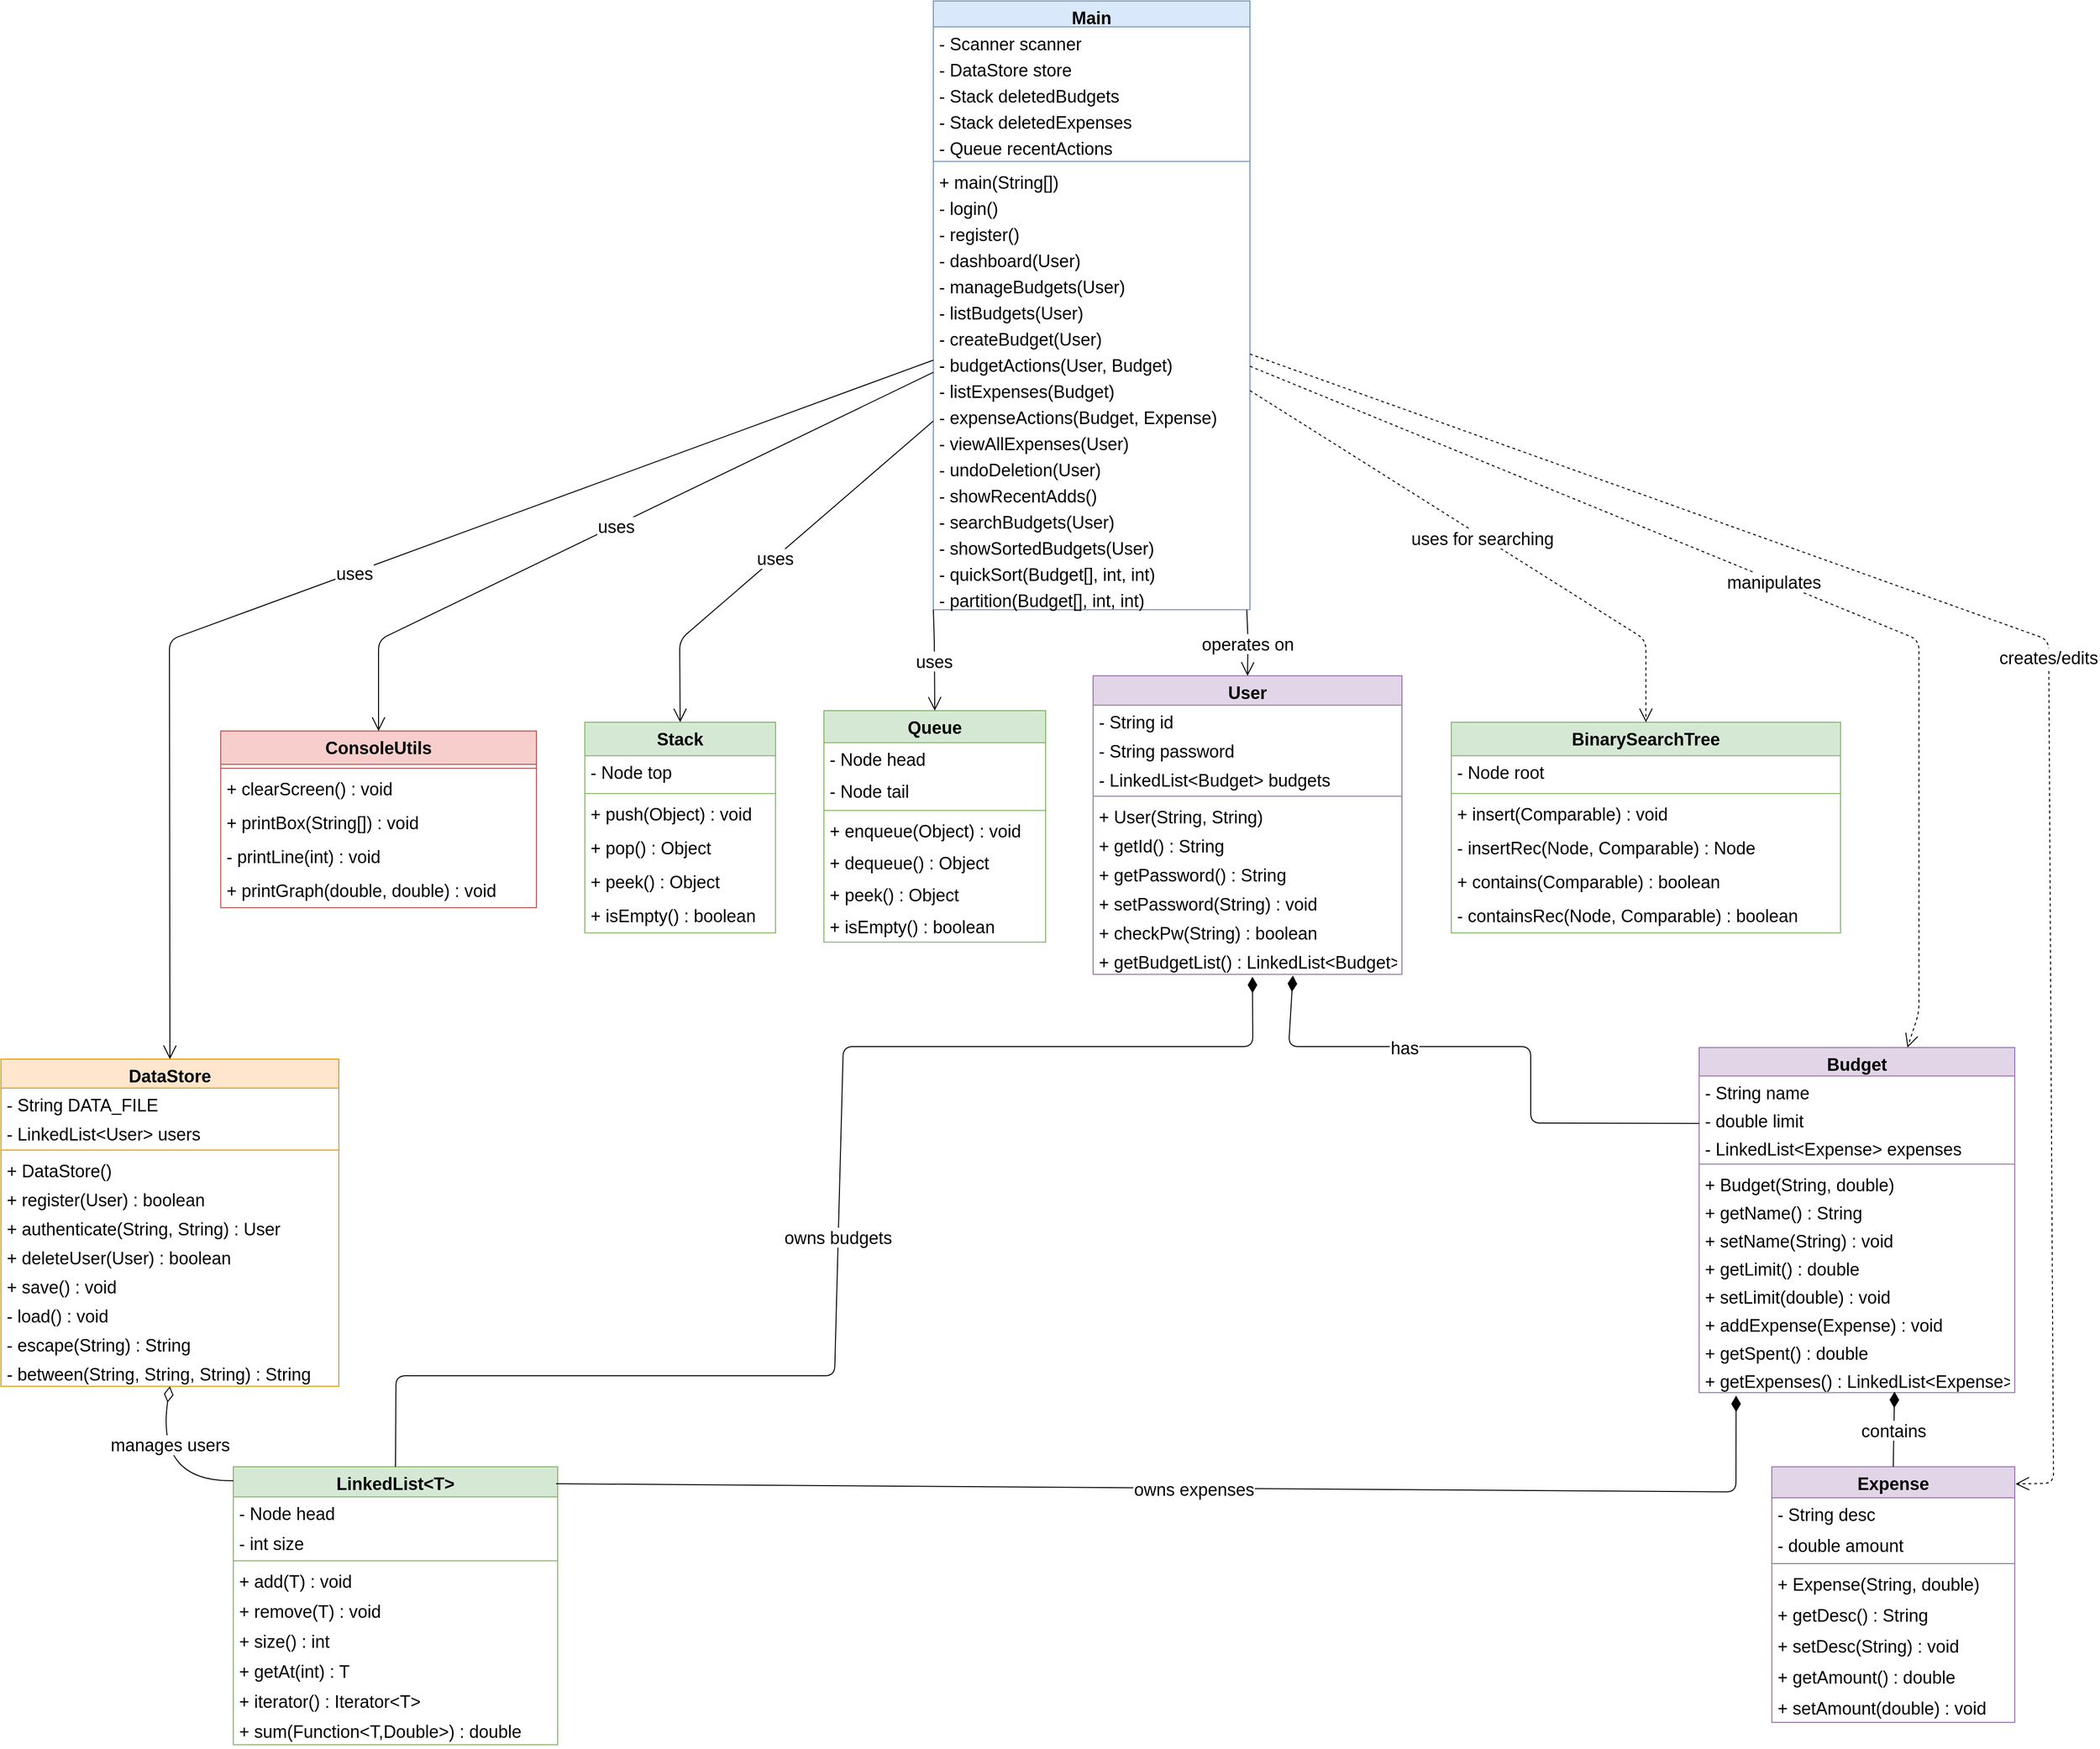 <mxfile>
    <diagram id="C5RBs43oDa-KdzZeNtuy" name="Page-1">
        <mxGraphModel dx="1081" dy="-1397" grid="1" gridSize="10" guides="1" tooltips="1" connect="1" arrows="1" fold="1" page="1" pageScale="1" pageWidth="827" pageHeight="1169" math="0" shadow="0">
            <root>
                <mxCell id="WIyWlLk6GJQsqaUBKTNV-0"/>
                <mxCell id="WIyWlLk6GJQsqaUBKTNV-1" parent="WIyWlLk6GJQsqaUBKTNV-0"/>
                <mxCell id="8h195-x0wi-ZMAP4BCXr-0" value="Main" style="swimlane;fontStyle=1;align=center;verticalAlign=top;childLayout=stackLayout;horizontal=1;startSize=26.783;horizontalStack=0;resizeParent=1;resizeParentMax=0;resizeLast=0;collapsible=0;marginBottom=0;fillColor=#dae8fc;strokeColor=#6c8ebf;fontSize=18;" parent="WIyWlLk6GJQsqaUBKTNV-1" vertex="1">
                    <mxGeometry x="1143" y="2580" width="327" height="628.783" as="geometry"/>
                </mxCell>
                <mxCell id="8h195-x0wi-ZMAP4BCXr-1" value="- Scanner scanner" style="text;strokeColor=none;fillColor=none;align=left;verticalAlign=top;spacingLeft=4;spacingRight=4;overflow=hidden;rotatable=0;points=[[0,0.5],[1,0.5]];portConstraint=eastwest;fontSize=18;" parent="8h195-x0wi-ZMAP4BCXr-0" vertex="1">
                    <mxGeometry y="26.783" width="327" height="27" as="geometry"/>
                </mxCell>
                <mxCell id="8h195-x0wi-ZMAP4BCXr-2" value="- DataStore store" style="text;strokeColor=none;fillColor=none;align=left;verticalAlign=top;spacingLeft=4;spacingRight=4;overflow=hidden;rotatable=0;points=[[0,0.5],[1,0.5]];portConstraint=eastwest;fontSize=18;" parent="8h195-x0wi-ZMAP4BCXr-0" vertex="1">
                    <mxGeometry y="53.783" width="327" height="27" as="geometry"/>
                </mxCell>
                <mxCell id="8h195-x0wi-ZMAP4BCXr-3" value="- Stack deletedBudgets" style="text;strokeColor=none;fillColor=none;align=left;verticalAlign=top;spacingLeft=4;spacingRight=4;overflow=hidden;rotatable=0;points=[[0,0.5],[1,0.5]];portConstraint=eastwest;fontSize=18;" parent="8h195-x0wi-ZMAP4BCXr-0" vertex="1">
                    <mxGeometry y="80.783" width="327" height="27" as="geometry"/>
                </mxCell>
                <mxCell id="8h195-x0wi-ZMAP4BCXr-4" value="- Stack deletedExpenses" style="text;strokeColor=none;fillColor=none;align=left;verticalAlign=top;spacingLeft=4;spacingRight=4;overflow=hidden;rotatable=0;points=[[0,0.5],[1,0.5]];portConstraint=eastwest;fontSize=18;" parent="8h195-x0wi-ZMAP4BCXr-0" vertex="1">
                    <mxGeometry y="107.783" width="327" height="27" as="geometry"/>
                </mxCell>
                <mxCell id="8h195-x0wi-ZMAP4BCXr-5" value="- Queue recentActions" style="text;strokeColor=none;fillColor=none;align=left;verticalAlign=top;spacingLeft=4;spacingRight=4;overflow=hidden;rotatable=0;points=[[0,0.5],[1,0.5]];portConstraint=eastwest;fontSize=18;" parent="8h195-x0wi-ZMAP4BCXr-0" vertex="1">
                    <mxGeometry y="134.783" width="327" height="27" as="geometry"/>
                </mxCell>
                <mxCell id="8h195-x0wi-ZMAP4BCXr-6" style="line;strokeWidth=1;fillColor=none;align=left;verticalAlign=middle;spacingTop=-1;spacingLeft=3;spacingRight=3;rotatable=0;labelPosition=right;points=[];portConstraint=eastwest;strokeColor=inherit;fontSize=18;" parent="8h195-x0wi-ZMAP4BCXr-0" vertex="1">
                    <mxGeometry y="161.783" width="327" height="8" as="geometry"/>
                </mxCell>
                <mxCell id="8h195-x0wi-ZMAP4BCXr-7" value="+ main(String[])" style="text;strokeColor=none;fillColor=none;align=left;verticalAlign=top;spacingLeft=4;spacingRight=4;overflow=hidden;rotatable=0;points=[[0,0.5],[1,0.5]];portConstraint=eastwest;fontSize=18;" parent="8h195-x0wi-ZMAP4BCXr-0" vertex="1">
                    <mxGeometry y="169.783" width="327" height="27" as="geometry"/>
                </mxCell>
                <mxCell id="8h195-x0wi-ZMAP4BCXr-8" value="- login()" style="text;strokeColor=none;fillColor=none;align=left;verticalAlign=top;spacingLeft=4;spacingRight=4;overflow=hidden;rotatable=0;points=[[0,0.5],[1,0.5]];portConstraint=eastwest;fontSize=18;" parent="8h195-x0wi-ZMAP4BCXr-0" vertex="1">
                    <mxGeometry y="196.783" width="327" height="27" as="geometry"/>
                </mxCell>
                <mxCell id="8h195-x0wi-ZMAP4BCXr-9" value="- register()" style="text;strokeColor=none;fillColor=none;align=left;verticalAlign=top;spacingLeft=4;spacingRight=4;overflow=hidden;rotatable=0;points=[[0,0.5],[1,0.5]];portConstraint=eastwest;fontSize=18;" parent="8h195-x0wi-ZMAP4BCXr-0" vertex="1">
                    <mxGeometry y="223.783" width="327" height="27" as="geometry"/>
                </mxCell>
                <mxCell id="8h195-x0wi-ZMAP4BCXr-10" value="- dashboard(User)" style="text;strokeColor=none;fillColor=none;align=left;verticalAlign=top;spacingLeft=4;spacingRight=4;overflow=hidden;rotatable=0;points=[[0,0.5],[1,0.5]];portConstraint=eastwest;fontSize=18;" parent="8h195-x0wi-ZMAP4BCXr-0" vertex="1">
                    <mxGeometry y="250.783" width="327" height="27" as="geometry"/>
                </mxCell>
                <mxCell id="8h195-x0wi-ZMAP4BCXr-11" value="- manageBudgets(User)" style="text;strokeColor=none;fillColor=none;align=left;verticalAlign=top;spacingLeft=4;spacingRight=4;overflow=hidden;rotatable=0;points=[[0,0.5],[1,0.5]];portConstraint=eastwest;fontSize=18;" parent="8h195-x0wi-ZMAP4BCXr-0" vertex="1">
                    <mxGeometry y="277.783" width="327" height="27" as="geometry"/>
                </mxCell>
                <mxCell id="8h195-x0wi-ZMAP4BCXr-12" value="- listBudgets(User)" style="text;strokeColor=none;fillColor=none;align=left;verticalAlign=top;spacingLeft=4;spacingRight=4;overflow=hidden;rotatable=0;points=[[0,0.5],[1,0.5]];portConstraint=eastwest;fontSize=18;" parent="8h195-x0wi-ZMAP4BCXr-0" vertex="1">
                    <mxGeometry y="304.783" width="327" height="27" as="geometry"/>
                </mxCell>
                <mxCell id="8h195-x0wi-ZMAP4BCXr-13" value="- createBudget(User)" style="text;strokeColor=none;fillColor=none;align=left;verticalAlign=top;spacingLeft=4;spacingRight=4;overflow=hidden;rotatable=0;points=[[0,0.5],[1,0.5]];portConstraint=eastwest;fontSize=18;" parent="8h195-x0wi-ZMAP4BCXr-0" vertex="1">
                    <mxGeometry y="331.783" width="327" height="27" as="geometry"/>
                </mxCell>
                <mxCell id="8h195-x0wi-ZMAP4BCXr-14" value="- budgetActions(User, Budget)" style="text;strokeColor=none;fillColor=none;align=left;verticalAlign=top;spacingLeft=4;spacingRight=4;overflow=hidden;rotatable=0;points=[[0,0.5],[1,0.5]];portConstraint=eastwest;fontSize=18;" parent="8h195-x0wi-ZMAP4BCXr-0" vertex="1">
                    <mxGeometry y="358.783" width="327" height="27" as="geometry"/>
                </mxCell>
                <mxCell id="8h195-x0wi-ZMAP4BCXr-15" value="- listExpenses(Budget)" style="text;strokeColor=none;fillColor=none;align=left;verticalAlign=top;spacingLeft=4;spacingRight=4;overflow=hidden;rotatable=0;points=[[0,0.5],[1,0.5]];portConstraint=eastwest;fontSize=18;" parent="8h195-x0wi-ZMAP4BCXr-0" vertex="1">
                    <mxGeometry y="385.783" width="327" height="27" as="geometry"/>
                </mxCell>
                <mxCell id="8h195-x0wi-ZMAP4BCXr-16" value="- expenseActions(Budget, Expense)" style="text;strokeColor=none;fillColor=none;align=left;verticalAlign=top;spacingLeft=4;spacingRight=4;overflow=hidden;rotatable=0;points=[[0,0.5],[1,0.5]];portConstraint=eastwest;fontSize=18;" parent="8h195-x0wi-ZMAP4BCXr-0" vertex="1">
                    <mxGeometry y="412.783" width="327" height="27" as="geometry"/>
                </mxCell>
                <mxCell id="8h195-x0wi-ZMAP4BCXr-17" value="- viewAllExpenses(User)" style="text;strokeColor=none;fillColor=none;align=left;verticalAlign=top;spacingLeft=4;spacingRight=4;overflow=hidden;rotatable=0;points=[[0,0.5],[1,0.5]];portConstraint=eastwest;fontSize=18;" parent="8h195-x0wi-ZMAP4BCXr-0" vertex="1">
                    <mxGeometry y="439.783" width="327" height="27" as="geometry"/>
                </mxCell>
                <mxCell id="8h195-x0wi-ZMAP4BCXr-18" value="- undoDeletion(User)" style="text;strokeColor=none;fillColor=none;align=left;verticalAlign=top;spacingLeft=4;spacingRight=4;overflow=hidden;rotatable=0;points=[[0,0.5],[1,0.5]];portConstraint=eastwest;fontSize=18;" parent="8h195-x0wi-ZMAP4BCXr-0" vertex="1">
                    <mxGeometry y="466.783" width="327" height="27" as="geometry"/>
                </mxCell>
                <mxCell id="8h195-x0wi-ZMAP4BCXr-19" value="- showRecentAdds()" style="text;strokeColor=none;fillColor=none;align=left;verticalAlign=top;spacingLeft=4;spacingRight=4;overflow=hidden;rotatable=0;points=[[0,0.5],[1,0.5]];portConstraint=eastwest;fontSize=18;" parent="8h195-x0wi-ZMAP4BCXr-0" vertex="1">
                    <mxGeometry y="493.783" width="327" height="27" as="geometry"/>
                </mxCell>
                <mxCell id="8h195-x0wi-ZMAP4BCXr-20" value="- searchBudgets(User)" style="text;strokeColor=none;fillColor=none;align=left;verticalAlign=top;spacingLeft=4;spacingRight=4;overflow=hidden;rotatable=0;points=[[0,0.5],[1,0.5]];portConstraint=eastwest;fontSize=18;" parent="8h195-x0wi-ZMAP4BCXr-0" vertex="1">
                    <mxGeometry y="520.783" width="327" height="27" as="geometry"/>
                </mxCell>
                <mxCell id="8h195-x0wi-ZMAP4BCXr-21" value="- showSortedBudgets(User)" style="text;strokeColor=none;fillColor=none;align=left;verticalAlign=top;spacingLeft=4;spacingRight=4;overflow=hidden;rotatable=0;points=[[0,0.5],[1,0.5]];portConstraint=eastwest;fontSize=18;" parent="8h195-x0wi-ZMAP4BCXr-0" vertex="1">
                    <mxGeometry y="547.783" width="327" height="27" as="geometry"/>
                </mxCell>
                <mxCell id="8h195-x0wi-ZMAP4BCXr-22" value="- quickSort(Budget[], int, int)" style="text;strokeColor=none;fillColor=none;align=left;verticalAlign=top;spacingLeft=4;spacingRight=4;overflow=hidden;rotatable=0;points=[[0,0.5],[1,0.5]];portConstraint=eastwest;fontSize=18;" parent="8h195-x0wi-ZMAP4BCXr-0" vertex="1">
                    <mxGeometry y="574.783" width="327" height="27" as="geometry"/>
                </mxCell>
                <mxCell id="8h195-x0wi-ZMAP4BCXr-23" value="- partition(Budget[], int, int)" style="text;strokeColor=none;fillColor=none;align=left;verticalAlign=top;spacingLeft=4;spacingRight=4;overflow=hidden;rotatable=0;points=[[0,0.5],[1,0.5]];portConstraint=eastwest;fontSize=18;" parent="8h195-x0wi-ZMAP4BCXr-0" vertex="1">
                    <mxGeometry y="601.783" width="327" height="27" as="geometry"/>
                </mxCell>
                <mxCell id="8h195-x0wi-ZMAP4BCXr-24" value="User" style="swimlane;fontStyle=1;align=center;verticalAlign=top;childLayout=stackLayout;horizontal=1;startSize=30.4;horizontalStack=0;resizeParent=1;resizeParentMax=0;resizeLast=0;collapsible=0;marginBottom=0;fillColor=#e1d5e7;strokeColor=#9673a6;fontSize=18;" parent="WIyWlLk6GJQsqaUBKTNV-1" vertex="1">
                    <mxGeometry x="1308" y="3277" width="319" height="308.4" as="geometry"/>
                </mxCell>
                <mxCell id="8h195-x0wi-ZMAP4BCXr-25" value="- String id" style="text;strokeColor=none;fillColor=none;align=left;verticalAlign=top;spacingLeft=4;spacingRight=4;overflow=hidden;rotatable=0;points=[[0,0.5],[1,0.5]];portConstraint=eastwest;fontSize=18;" parent="8h195-x0wi-ZMAP4BCXr-24" vertex="1">
                    <mxGeometry y="30.4" width="319" height="30" as="geometry"/>
                </mxCell>
                <mxCell id="8h195-x0wi-ZMAP4BCXr-26" value="- String password" style="text;strokeColor=none;fillColor=none;align=left;verticalAlign=top;spacingLeft=4;spacingRight=4;overflow=hidden;rotatable=0;points=[[0,0.5],[1,0.5]];portConstraint=eastwest;fontSize=18;" parent="8h195-x0wi-ZMAP4BCXr-24" vertex="1">
                    <mxGeometry y="60.4" width="319" height="30" as="geometry"/>
                </mxCell>
                <mxCell id="8h195-x0wi-ZMAP4BCXr-27" value="- LinkedList&lt;Budget&gt; budgets" style="text;strokeColor=none;fillColor=none;align=left;verticalAlign=top;spacingLeft=4;spacingRight=4;overflow=hidden;rotatable=0;points=[[0,0.5],[1,0.5]];portConstraint=eastwest;fontSize=18;" parent="8h195-x0wi-ZMAP4BCXr-24" vertex="1">
                    <mxGeometry y="90.4" width="319" height="30" as="geometry"/>
                </mxCell>
                <mxCell id="8h195-x0wi-ZMAP4BCXr-28" style="line;strokeWidth=1;fillColor=none;align=left;verticalAlign=middle;spacingTop=-1;spacingLeft=3;spacingRight=3;rotatable=0;labelPosition=right;points=[];portConstraint=eastwest;strokeColor=inherit;fontSize=18;" parent="8h195-x0wi-ZMAP4BCXr-24" vertex="1">
                    <mxGeometry y="120.4" width="319" height="8" as="geometry"/>
                </mxCell>
                <mxCell id="8h195-x0wi-ZMAP4BCXr-29" value="+ User(String, String)" style="text;strokeColor=none;fillColor=none;align=left;verticalAlign=top;spacingLeft=4;spacingRight=4;overflow=hidden;rotatable=0;points=[[0,0.5],[1,0.5]];portConstraint=eastwest;fontSize=18;" parent="8h195-x0wi-ZMAP4BCXr-24" vertex="1">
                    <mxGeometry y="128.4" width="319" height="30" as="geometry"/>
                </mxCell>
                <mxCell id="8h195-x0wi-ZMAP4BCXr-30" value="+ getId() : String" style="text;strokeColor=none;fillColor=none;align=left;verticalAlign=top;spacingLeft=4;spacingRight=4;overflow=hidden;rotatable=0;points=[[0,0.5],[1,0.5]];portConstraint=eastwest;fontSize=18;" parent="8h195-x0wi-ZMAP4BCXr-24" vertex="1">
                    <mxGeometry y="158.4" width="319" height="30" as="geometry"/>
                </mxCell>
                <mxCell id="8h195-x0wi-ZMAP4BCXr-31" value="+ getPassword() : String" style="text;strokeColor=none;fillColor=none;align=left;verticalAlign=top;spacingLeft=4;spacingRight=4;overflow=hidden;rotatable=0;points=[[0,0.5],[1,0.5]];portConstraint=eastwest;fontSize=18;" parent="8h195-x0wi-ZMAP4BCXr-24" vertex="1">
                    <mxGeometry y="188.4" width="319" height="30" as="geometry"/>
                </mxCell>
                <mxCell id="8h195-x0wi-ZMAP4BCXr-32" value="+ setPassword(String) : void" style="text;strokeColor=none;fillColor=none;align=left;verticalAlign=top;spacingLeft=4;spacingRight=4;overflow=hidden;rotatable=0;points=[[0,0.5],[1,0.5]];portConstraint=eastwest;fontSize=18;" parent="8h195-x0wi-ZMAP4BCXr-24" vertex="1">
                    <mxGeometry y="218.4" width="319" height="30" as="geometry"/>
                </mxCell>
                <mxCell id="8h195-x0wi-ZMAP4BCXr-33" value="+ checkPw(String) : boolean" style="text;strokeColor=none;fillColor=none;align=left;verticalAlign=top;spacingLeft=4;spacingRight=4;overflow=hidden;rotatable=0;points=[[0,0.5],[1,0.5]];portConstraint=eastwest;fontSize=18;" parent="8h195-x0wi-ZMAP4BCXr-24" vertex="1">
                    <mxGeometry y="248.4" width="319" height="30" as="geometry"/>
                </mxCell>
                <mxCell id="8h195-x0wi-ZMAP4BCXr-34" value="+ getBudgetList() : LinkedList&lt;Budget&gt;" style="text;strokeColor=none;fillColor=none;align=left;verticalAlign=top;spacingLeft=4;spacingRight=4;overflow=hidden;rotatable=0;points=[[0,0.5],[1,0.5]];portConstraint=eastwest;fontSize=18;" parent="8h195-x0wi-ZMAP4BCXr-24" vertex="1">
                    <mxGeometry y="278.4" width="319" height="30" as="geometry"/>
                </mxCell>
                <mxCell id="8h195-x0wi-ZMAP4BCXr-35" value="Budget" style="swimlane;fontStyle=1;align=center;verticalAlign=top;childLayout=stackLayout;horizontal=1;startSize=29.333;horizontalStack=0;resizeParent=1;resizeParentMax=0;resizeLast=0;collapsible=0;marginBottom=0;fillColor=#e1d5e7;strokeColor=#9673a6;fontSize=18;" parent="WIyWlLk6GJQsqaUBKTNV-1" vertex="1">
                    <mxGeometry x="1934" y="3661" width="326" height="356.333" as="geometry"/>
                </mxCell>
                <mxCell id="8h195-x0wi-ZMAP4BCXr-36" value="- String name" style="text;strokeColor=none;fillColor=none;align=left;verticalAlign=top;spacingLeft=4;spacingRight=4;overflow=hidden;rotatable=0;points=[[0,0.5],[1,0.5]];portConstraint=eastwest;fontSize=18;" parent="8h195-x0wi-ZMAP4BCXr-35" vertex="1">
                    <mxGeometry y="29.333" width="326" height="29" as="geometry"/>
                </mxCell>
                <mxCell id="8h195-x0wi-ZMAP4BCXr-37" value="- double limit" style="text;strokeColor=none;fillColor=none;align=left;verticalAlign=top;spacingLeft=4;spacingRight=4;overflow=hidden;rotatable=0;points=[[0,0.5],[1,0.5]];portConstraint=eastwest;fontSize=18;" parent="8h195-x0wi-ZMAP4BCXr-35" vertex="1">
                    <mxGeometry y="58.333" width="326" height="29" as="geometry"/>
                </mxCell>
                <mxCell id="8h195-x0wi-ZMAP4BCXr-38" value="- LinkedList&lt;Expense&gt; expenses" style="text;strokeColor=none;fillColor=none;align=left;verticalAlign=top;spacingLeft=4;spacingRight=4;overflow=hidden;rotatable=0;points=[[0,0.5],[1,0.5]];portConstraint=eastwest;fontSize=18;" parent="8h195-x0wi-ZMAP4BCXr-35" vertex="1">
                    <mxGeometry y="87.333" width="326" height="29" as="geometry"/>
                </mxCell>
                <mxCell id="8h195-x0wi-ZMAP4BCXr-39" style="line;strokeWidth=1;fillColor=none;align=left;verticalAlign=middle;spacingTop=-1;spacingLeft=3;spacingRight=3;rotatable=0;labelPosition=right;points=[];portConstraint=eastwest;strokeColor=inherit;fontSize=18;" parent="8h195-x0wi-ZMAP4BCXr-35" vertex="1">
                    <mxGeometry y="116.333" width="326" height="8" as="geometry"/>
                </mxCell>
                <mxCell id="8h195-x0wi-ZMAP4BCXr-40" value="+ Budget(String, double)" style="text;strokeColor=none;fillColor=none;align=left;verticalAlign=top;spacingLeft=4;spacingRight=4;overflow=hidden;rotatable=0;points=[[0,0.5],[1,0.5]];portConstraint=eastwest;fontSize=18;" parent="8h195-x0wi-ZMAP4BCXr-35" vertex="1">
                    <mxGeometry y="124.333" width="326" height="29" as="geometry"/>
                </mxCell>
                <mxCell id="8h195-x0wi-ZMAP4BCXr-41" value="+ getName() : String" style="text;strokeColor=none;fillColor=none;align=left;verticalAlign=top;spacingLeft=4;spacingRight=4;overflow=hidden;rotatable=0;points=[[0,0.5],[1,0.5]];portConstraint=eastwest;fontSize=18;" parent="8h195-x0wi-ZMAP4BCXr-35" vertex="1">
                    <mxGeometry y="153.333" width="326" height="29" as="geometry"/>
                </mxCell>
                <mxCell id="8h195-x0wi-ZMAP4BCXr-42" value="+ setName(String) : void" style="text;strokeColor=none;fillColor=none;align=left;verticalAlign=top;spacingLeft=4;spacingRight=4;overflow=hidden;rotatable=0;points=[[0,0.5],[1,0.5]];portConstraint=eastwest;fontSize=18;" parent="8h195-x0wi-ZMAP4BCXr-35" vertex="1">
                    <mxGeometry y="182.333" width="326" height="29" as="geometry"/>
                </mxCell>
                <mxCell id="8h195-x0wi-ZMAP4BCXr-43" value="+ getLimit() : double" style="text;strokeColor=none;fillColor=none;align=left;verticalAlign=top;spacingLeft=4;spacingRight=4;overflow=hidden;rotatable=0;points=[[0,0.5],[1,0.5]];portConstraint=eastwest;fontSize=18;" parent="8h195-x0wi-ZMAP4BCXr-35" vertex="1">
                    <mxGeometry y="211.333" width="326" height="29" as="geometry"/>
                </mxCell>
                <mxCell id="8h195-x0wi-ZMAP4BCXr-44" value="+ setLimit(double) : void" style="text;strokeColor=none;fillColor=none;align=left;verticalAlign=top;spacingLeft=4;spacingRight=4;overflow=hidden;rotatable=0;points=[[0,0.5],[1,0.5]];portConstraint=eastwest;fontSize=18;" parent="8h195-x0wi-ZMAP4BCXr-35" vertex="1">
                    <mxGeometry y="240.333" width="326" height="29" as="geometry"/>
                </mxCell>
                <mxCell id="8h195-x0wi-ZMAP4BCXr-45" value="+ addExpense(Expense) : void" style="text;strokeColor=none;fillColor=none;align=left;verticalAlign=top;spacingLeft=4;spacingRight=4;overflow=hidden;rotatable=0;points=[[0,0.5],[1,0.5]];portConstraint=eastwest;fontSize=18;" parent="8h195-x0wi-ZMAP4BCXr-35" vertex="1">
                    <mxGeometry y="269.333" width="326" height="29" as="geometry"/>
                </mxCell>
                <mxCell id="8h195-x0wi-ZMAP4BCXr-46" value="+ getSpent() : double" style="text;strokeColor=none;fillColor=none;align=left;verticalAlign=top;spacingLeft=4;spacingRight=4;overflow=hidden;rotatable=0;points=[[0,0.5],[1,0.5]];portConstraint=eastwest;fontSize=18;" parent="8h195-x0wi-ZMAP4BCXr-35" vertex="1">
                    <mxGeometry y="298.333" width="326" height="29" as="geometry"/>
                </mxCell>
                <mxCell id="8h195-x0wi-ZMAP4BCXr-47" value="+ getExpenses() : LinkedList&lt;Expense&gt;" style="text;strokeColor=none;fillColor=none;align=left;verticalAlign=top;spacingLeft=4;spacingRight=4;overflow=hidden;rotatable=0;points=[[0,0.5],[1,0.5]];portConstraint=eastwest;fontSize=18;" parent="8h195-x0wi-ZMAP4BCXr-35" vertex="1">
                    <mxGeometry y="327.333" width="326" height="29" as="geometry"/>
                </mxCell>
                <mxCell id="8h195-x0wi-ZMAP4BCXr-48" value="Expense" style="swimlane;fontStyle=1;align=center;verticalAlign=top;childLayout=stackLayout;horizontal=1;startSize=32;horizontalStack=0;resizeParent=1;resizeParentMax=0;resizeLast=0;collapsible=0;marginBottom=0;fillColor=#e1d5e7;strokeColor=#9673a6;fontSize=18;" parent="WIyWlLk6GJQsqaUBKTNV-1" vertex="1">
                    <mxGeometry x="2009" y="4094" width="251" height="264" as="geometry"/>
                </mxCell>
                <mxCell id="8h195-x0wi-ZMAP4BCXr-49" value="- String desc" style="text;strokeColor=none;fillColor=none;align=left;verticalAlign=top;spacingLeft=4;spacingRight=4;overflow=hidden;rotatable=0;points=[[0,0.5],[1,0.5]];portConstraint=eastwest;fontSize=18;" parent="8h195-x0wi-ZMAP4BCXr-48" vertex="1">
                    <mxGeometry y="32" width="251" height="32" as="geometry"/>
                </mxCell>
                <mxCell id="8h195-x0wi-ZMAP4BCXr-50" value="- double amount" style="text;strokeColor=none;fillColor=none;align=left;verticalAlign=top;spacingLeft=4;spacingRight=4;overflow=hidden;rotatable=0;points=[[0,0.5],[1,0.5]];portConstraint=eastwest;fontSize=18;" parent="8h195-x0wi-ZMAP4BCXr-48" vertex="1">
                    <mxGeometry y="64" width="251" height="32" as="geometry"/>
                </mxCell>
                <mxCell id="8h195-x0wi-ZMAP4BCXr-51" style="line;strokeWidth=1;fillColor=none;align=left;verticalAlign=middle;spacingTop=-1;spacingLeft=3;spacingRight=3;rotatable=0;labelPosition=right;points=[];portConstraint=eastwest;strokeColor=inherit;fontSize=18;" parent="8h195-x0wi-ZMAP4BCXr-48" vertex="1">
                    <mxGeometry y="96" width="251" height="8" as="geometry"/>
                </mxCell>
                <mxCell id="8h195-x0wi-ZMAP4BCXr-52" value="+ Expense(String, double)" style="text;strokeColor=none;fillColor=none;align=left;verticalAlign=top;spacingLeft=4;spacingRight=4;overflow=hidden;rotatable=0;points=[[0,0.5],[1,0.5]];portConstraint=eastwest;fontSize=18;" parent="8h195-x0wi-ZMAP4BCXr-48" vertex="1">
                    <mxGeometry y="104" width="251" height="32" as="geometry"/>
                </mxCell>
                <mxCell id="8h195-x0wi-ZMAP4BCXr-53" value="+ getDesc() : String" style="text;strokeColor=none;fillColor=none;align=left;verticalAlign=top;spacingLeft=4;spacingRight=4;overflow=hidden;rotatable=0;points=[[0,0.5],[1,0.5]];portConstraint=eastwest;fontSize=18;" parent="8h195-x0wi-ZMAP4BCXr-48" vertex="1">
                    <mxGeometry y="136" width="251" height="32" as="geometry"/>
                </mxCell>
                <mxCell id="8h195-x0wi-ZMAP4BCXr-54" value="+ setDesc(String) : void" style="text;strokeColor=none;fillColor=none;align=left;verticalAlign=top;spacingLeft=4;spacingRight=4;overflow=hidden;rotatable=0;points=[[0,0.5],[1,0.5]];portConstraint=eastwest;fontSize=18;" parent="8h195-x0wi-ZMAP4BCXr-48" vertex="1">
                    <mxGeometry y="168" width="251" height="32" as="geometry"/>
                </mxCell>
                <mxCell id="8h195-x0wi-ZMAP4BCXr-55" value="+ getAmount() : double" style="text;strokeColor=none;fillColor=none;align=left;verticalAlign=top;spacingLeft=4;spacingRight=4;overflow=hidden;rotatable=0;points=[[0,0.5],[1,0.5]];portConstraint=eastwest;fontSize=18;" parent="8h195-x0wi-ZMAP4BCXr-48" vertex="1">
                    <mxGeometry y="200" width="251" height="32" as="geometry"/>
                </mxCell>
                <mxCell id="8h195-x0wi-ZMAP4BCXr-56" value="+ setAmount(double) : void" style="text;strokeColor=none;fillColor=none;align=left;verticalAlign=top;spacingLeft=4;spacingRight=4;overflow=hidden;rotatable=0;points=[[0,0.5],[1,0.5]];portConstraint=eastwest;fontSize=18;" parent="8h195-x0wi-ZMAP4BCXr-48" vertex="1">
                    <mxGeometry y="232" width="251" height="32" as="geometry"/>
                </mxCell>
                <mxCell id="8h195-x0wi-ZMAP4BCXr-57" value="DataStore" style="swimlane;fontStyle=1;align=center;verticalAlign=top;childLayout=stackLayout;horizontal=1;startSize=29.818;horizontalStack=0;resizeParent=1;resizeParentMax=0;resizeLast=0;collapsible=0;marginBottom=0;fillColor=#ffe6cc;strokeColor=#d79b00;fontSize=18;" parent="WIyWlLk6GJQsqaUBKTNV-1" vertex="1">
                    <mxGeometry x="180" y="3673" width="349" height="337.818" as="geometry"/>
                </mxCell>
                <mxCell id="8h195-x0wi-ZMAP4BCXr-58" value="- String DATA_FILE" style="text;strokeColor=none;fillColor=none;align=left;verticalAlign=top;spacingLeft=4;spacingRight=4;overflow=hidden;rotatable=0;points=[[0,0.5],[1,0.5]];portConstraint=eastwest;fontSize=18;" parent="8h195-x0wi-ZMAP4BCXr-57" vertex="1">
                    <mxGeometry y="29.818" width="349" height="30" as="geometry"/>
                </mxCell>
                <mxCell id="8h195-x0wi-ZMAP4BCXr-59" value="- LinkedList&lt;User&gt; users" style="text;strokeColor=none;fillColor=none;align=left;verticalAlign=top;spacingLeft=4;spacingRight=4;overflow=hidden;rotatable=0;points=[[0,0.5],[1,0.5]];portConstraint=eastwest;fontSize=18;" parent="8h195-x0wi-ZMAP4BCXr-57" vertex="1">
                    <mxGeometry y="59.818" width="349" height="30" as="geometry"/>
                </mxCell>
                <mxCell id="8h195-x0wi-ZMAP4BCXr-60" style="line;strokeWidth=1;fillColor=none;align=left;verticalAlign=middle;spacingTop=-1;spacingLeft=3;spacingRight=3;rotatable=0;labelPosition=right;points=[];portConstraint=eastwest;strokeColor=inherit;fontSize=18;" parent="8h195-x0wi-ZMAP4BCXr-57" vertex="1">
                    <mxGeometry y="89.818" width="349" height="8" as="geometry"/>
                </mxCell>
                <mxCell id="8h195-x0wi-ZMAP4BCXr-61" value="+ DataStore()" style="text;strokeColor=none;fillColor=none;align=left;verticalAlign=top;spacingLeft=4;spacingRight=4;overflow=hidden;rotatable=0;points=[[0,0.5],[1,0.5]];portConstraint=eastwest;fontSize=18;" parent="8h195-x0wi-ZMAP4BCXr-57" vertex="1">
                    <mxGeometry y="97.818" width="349" height="30" as="geometry"/>
                </mxCell>
                <mxCell id="8h195-x0wi-ZMAP4BCXr-62" value="+ register(User) : boolean" style="text;strokeColor=none;fillColor=none;align=left;verticalAlign=top;spacingLeft=4;spacingRight=4;overflow=hidden;rotatable=0;points=[[0,0.5],[1,0.5]];portConstraint=eastwest;fontSize=18;" parent="8h195-x0wi-ZMAP4BCXr-57" vertex="1">
                    <mxGeometry y="127.818" width="349" height="30" as="geometry"/>
                </mxCell>
                <mxCell id="8h195-x0wi-ZMAP4BCXr-63" value="+ authenticate(String, String) : User" style="text;strokeColor=none;fillColor=none;align=left;verticalAlign=top;spacingLeft=4;spacingRight=4;overflow=hidden;rotatable=0;points=[[0,0.5],[1,0.5]];portConstraint=eastwest;fontSize=18;" parent="8h195-x0wi-ZMAP4BCXr-57" vertex="1">
                    <mxGeometry y="157.818" width="349" height="30" as="geometry"/>
                </mxCell>
                <mxCell id="8h195-x0wi-ZMAP4BCXr-64" value="+ deleteUser(User) : boolean" style="text;strokeColor=none;fillColor=none;align=left;verticalAlign=top;spacingLeft=4;spacingRight=4;overflow=hidden;rotatable=0;points=[[0,0.5],[1,0.5]];portConstraint=eastwest;fontSize=18;" parent="8h195-x0wi-ZMAP4BCXr-57" vertex="1">
                    <mxGeometry y="187.818" width="349" height="30" as="geometry"/>
                </mxCell>
                <mxCell id="8h195-x0wi-ZMAP4BCXr-65" value="+ save() : void" style="text;strokeColor=none;fillColor=none;align=left;verticalAlign=top;spacingLeft=4;spacingRight=4;overflow=hidden;rotatable=0;points=[[0,0.5],[1,0.5]];portConstraint=eastwest;fontSize=18;" parent="8h195-x0wi-ZMAP4BCXr-57" vertex="1">
                    <mxGeometry y="217.818" width="349" height="30" as="geometry"/>
                </mxCell>
                <mxCell id="8h195-x0wi-ZMAP4BCXr-66" value="- load() : void" style="text;strokeColor=none;fillColor=none;align=left;verticalAlign=top;spacingLeft=4;spacingRight=4;overflow=hidden;rotatable=0;points=[[0,0.5],[1,0.5]];portConstraint=eastwest;fontSize=18;" parent="8h195-x0wi-ZMAP4BCXr-57" vertex="1">
                    <mxGeometry y="247.818" width="349" height="30" as="geometry"/>
                </mxCell>
                <mxCell id="8h195-x0wi-ZMAP4BCXr-67" value="- escape(String) : String" style="text;strokeColor=none;fillColor=none;align=left;verticalAlign=top;spacingLeft=4;spacingRight=4;overflow=hidden;rotatable=0;points=[[0,0.5],[1,0.5]];portConstraint=eastwest;fontSize=18;" parent="8h195-x0wi-ZMAP4BCXr-57" vertex="1">
                    <mxGeometry y="277.818" width="349" height="30" as="geometry"/>
                </mxCell>
                <mxCell id="8h195-x0wi-ZMAP4BCXr-68" value="- between(String, String, String) : String" style="text;strokeColor=none;fillColor=none;align=left;verticalAlign=top;spacingLeft=4;spacingRight=4;overflow=hidden;rotatable=0;points=[[0,0.5],[1,0.5]];portConstraint=eastwest;fontSize=18;" parent="8h195-x0wi-ZMAP4BCXr-57" vertex="1">
                    <mxGeometry y="307.818" width="349" height="30" as="geometry"/>
                </mxCell>
                <mxCell id="8h195-x0wi-ZMAP4BCXr-69" value="LinkedList&lt;T&gt;" style="swimlane;fontStyle=1;align=center;verticalAlign=top;childLayout=stackLayout;horizontal=1;startSize=31.111;horizontalStack=0;resizeParent=1;resizeParentMax=0;resizeLast=0;collapsible=0;marginBottom=0;fillColor=#d5e8d4;strokeColor=#82b366;fontSize=18;" parent="WIyWlLk6GJQsqaUBKTNV-1" vertex="1">
                    <mxGeometry x="420" y="4094" width="335" height="287.111" as="geometry"/>
                </mxCell>
                <mxCell id="8h195-x0wi-ZMAP4BCXr-70" value="- Node head" style="text;strokeColor=none;fillColor=none;align=left;verticalAlign=top;spacingLeft=4;spacingRight=4;overflow=hidden;rotatable=0;points=[[0,0.5],[1,0.5]];portConstraint=eastwest;fontSize=18;" parent="8h195-x0wi-ZMAP4BCXr-69" vertex="1">
                    <mxGeometry y="31.111" width="335" height="31" as="geometry"/>
                </mxCell>
                <mxCell id="8h195-x0wi-ZMAP4BCXr-71" value="- int size" style="text;strokeColor=none;fillColor=none;align=left;verticalAlign=top;spacingLeft=4;spacingRight=4;overflow=hidden;rotatable=0;points=[[0,0.5],[1,0.5]];portConstraint=eastwest;fontSize=18;" parent="8h195-x0wi-ZMAP4BCXr-69" vertex="1">
                    <mxGeometry y="62.111" width="335" height="31" as="geometry"/>
                </mxCell>
                <mxCell id="8h195-x0wi-ZMAP4BCXr-72" style="line;strokeWidth=1;fillColor=none;align=left;verticalAlign=middle;spacingTop=-1;spacingLeft=3;spacingRight=3;rotatable=0;labelPosition=right;points=[];portConstraint=eastwest;strokeColor=inherit;fontSize=18;" parent="8h195-x0wi-ZMAP4BCXr-69" vertex="1">
                    <mxGeometry y="93.111" width="335" height="8" as="geometry"/>
                </mxCell>
                <mxCell id="8h195-x0wi-ZMAP4BCXr-73" value="+ add(T) : void" style="text;strokeColor=none;fillColor=none;align=left;verticalAlign=top;spacingLeft=4;spacingRight=4;overflow=hidden;rotatable=0;points=[[0,0.5],[1,0.5]];portConstraint=eastwest;fontSize=18;" parent="8h195-x0wi-ZMAP4BCXr-69" vertex="1">
                    <mxGeometry y="101.111" width="335" height="31" as="geometry"/>
                </mxCell>
                <mxCell id="8h195-x0wi-ZMAP4BCXr-74" value="+ remove(T) : void" style="text;strokeColor=none;fillColor=none;align=left;verticalAlign=top;spacingLeft=4;spacingRight=4;overflow=hidden;rotatable=0;points=[[0,0.5],[1,0.5]];portConstraint=eastwest;fontSize=18;" parent="8h195-x0wi-ZMAP4BCXr-69" vertex="1">
                    <mxGeometry y="132.111" width="335" height="31" as="geometry"/>
                </mxCell>
                <mxCell id="8h195-x0wi-ZMAP4BCXr-75" value="+ size() : int" style="text;strokeColor=none;fillColor=none;align=left;verticalAlign=top;spacingLeft=4;spacingRight=4;overflow=hidden;rotatable=0;points=[[0,0.5],[1,0.5]];portConstraint=eastwest;fontSize=18;" parent="8h195-x0wi-ZMAP4BCXr-69" vertex="1">
                    <mxGeometry y="163.111" width="335" height="31" as="geometry"/>
                </mxCell>
                <mxCell id="8h195-x0wi-ZMAP4BCXr-76" value="+ getAt(int) : T" style="text;strokeColor=none;fillColor=none;align=left;verticalAlign=top;spacingLeft=4;spacingRight=4;overflow=hidden;rotatable=0;points=[[0,0.5],[1,0.5]];portConstraint=eastwest;fontSize=18;" parent="8h195-x0wi-ZMAP4BCXr-69" vertex="1">
                    <mxGeometry y="194.111" width="335" height="31" as="geometry"/>
                </mxCell>
                <mxCell id="8h195-x0wi-ZMAP4BCXr-77" value="+ iterator() : Iterator&lt;T&gt;" style="text;strokeColor=none;fillColor=none;align=left;verticalAlign=top;spacingLeft=4;spacingRight=4;overflow=hidden;rotatable=0;points=[[0,0.5],[1,0.5]];portConstraint=eastwest;fontSize=18;" parent="8h195-x0wi-ZMAP4BCXr-69" vertex="1">
                    <mxGeometry y="225.111" width="335" height="31" as="geometry"/>
                </mxCell>
                <mxCell id="8h195-x0wi-ZMAP4BCXr-78" value="+ sum(Function&lt;T,Double&gt;) : double" style="text;strokeColor=none;fillColor=none;align=left;verticalAlign=top;spacingLeft=4;spacingRight=4;overflow=hidden;rotatable=0;points=[[0,0.5],[1,0.5]];portConstraint=eastwest;fontSize=18;" parent="8h195-x0wi-ZMAP4BCXr-69" vertex="1">
                    <mxGeometry y="256.111" width="335" height="31" as="geometry"/>
                </mxCell>
                <mxCell id="8h195-x0wi-ZMAP4BCXr-79" value="BinarySearchTree" style="swimlane;fontStyle=1;align=center;verticalAlign=top;childLayout=stackLayout;horizontal=1;startSize=34.667;horizontalStack=0;resizeParent=1;resizeParentMax=0;resizeLast=0;collapsible=0;marginBottom=0;fillColor=#d5e8d4;strokeColor=#82b366;fontSize=18;" parent="WIyWlLk6GJQsqaUBKTNV-1" vertex="1">
                    <mxGeometry x="1678" y="3325" width="402" height="217.667" as="geometry"/>
                </mxCell>
                <mxCell id="8h195-x0wi-ZMAP4BCXr-80" value="- Node root" style="text;strokeColor=none;fillColor=none;align=left;verticalAlign=top;spacingLeft=4;spacingRight=4;overflow=hidden;rotatable=0;points=[[0,0.5],[1,0.5]];portConstraint=eastwest;fontSize=18;" parent="8h195-x0wi-ZMAP4BCXr-79" vertex="1">
                    <mxGeometry y="34.667" width="402" height="35" as="geometry"/>
                </mxCell>
                <mxCell id="8h195-x0wi-ZMAP4BCXr-81" style="line;strokeWidth=1;fillColor=none;align=left;verticalAlign=middle;spacingTop=-1;spacingLeft=3;spacingRight=3;rotatable=0;labelPosition=right;points=[];portConstraint=eastwest;strokeColor=inherit;fontSize=18;" parent="8h195-x0wi-ZMAP4BCXr-79" vertex="1">
                    <mxGeometry y="69.667" width="402" height="8" as="geometry"/>
                </mxCell>
                <mxCell id="8h195-x0wi-ZMAP4BCXr-82" value="+ insert(Comparable) : void" style="text;strokeColor=none;fillColor=none;align=left;verticalAlign=top;spacingLeft=4;spacingRight=4;overflow=hidden;rotatable=0;points=[[0,0.5],[1,0.5]];portConstraint=eastwest;fontSize=18;" parent="8h195-x0wi-ZMAP4BCXr-79" vertex="1">
                    <mxGeometry y="77.667" width="402" height="35" as="geometry"/>
                </mxCell>
                <mxCell id="8h195-x0wi-ZMAP4BCXr-83" value="- insertRec(Node, Comparable) : Node" style="text;strokeColor=none;fillColor=none;align=left;verticalAlign=top;spacingLeft=4;spacingRight=4;overflow=hidden;rotatable=0;points=[[0,0.5],[1,0.5]];portConstraint=eastwest;fontSize=18;" parent="8h195-x0wi-ZMAP4BCXr-79" vertex="1">
                    <mxGeometry y="112.667" width="402" height="35" as="geometry"/>
                </mxCell>
                <mxCell id="8h195-x0wi-ZMAP4BCXr-84" value="+ contains(Comparable) : boolean" style="text;strokeColor=none;fillColor=none;align=left;verticalAlign=top;spacingLeft=4;spacingRight=4;overflow=hidden;rotatable=0;points=[[0,0.5],[1,0.5]];portConstraint=eastwest;fontSize=18;" parent="8h195-x0wi-ZMAP4BCXr-79" vertex="1">
                    <mxGeometry y="147.667" width="402" height="35" as="geometry"/>
                </mxCell>
                <mxCell id="8h195-x0wi-ZMAP4BCXr-85" value="- containsRec(Node, Comparable) : boolean" style="text;strokeColor=none;fillColor=none;align=left;verticalAlign=top;spacingLeft=4;spacingRight=4;overflow=hidden;rotatable=0;points=[[0,0.5],[1,0.5]];portConstraint=eastwest;fontSize=18;" parent="8h195-x0wi-ZMAP4BCXr-79" vertex="1">
                    <mxGeometry y="182.667" width="402" height="35" as="geometry"/>
                </mxCell>
                <mxCell id="8h195-x0wi-ZMAP4BCXr-86" value="Stack" style="swimlane;fontStyle=1;align=center;verticalAlign=top;childLayout=stackLayout;horizontal=1;startSize=34.667;horizontalStack=0;resizeParent=1;resizeParentMax=0;resizeLast=0;collapsible=0;marginBottom=0;fillColor=#d5e8d4;strokeColor=#82b366;fontSize=18;" parent="WIyWlLk6GJQsqaUBKTNV-1" vertex="1">
                    <mxGeometry x="783" y="3325" width="197" height="217.667" as="geometry"/>
                </mxCell>
                <mxCell id="8h195-x0wi-ZMAP4BCXr-87" value="- Node top" style="text;strokeColor=none;fillColor=none;align=left;verticalAlign=top;spacingLeft=4;spacingRight=4;overflow=hidden;rotatable=0;points=[[0,0.5],[1,0.5]];portConstraint=eastwest;fontSize=18;" parent="8h195-x0wi-ZMAP4BCXr-86" vertex="1">
                    <mxGeometry y="34.667" width="197" height="35" as="geometry"/>
                </mxCell>
                <mxCell id="8h195-x0wi-ZMAP4BCXr-88" style="line;strokeWidth=1;fillColor=none;align=left;verticalAlign=middle;spacingTop=-1;spacingLeft=3;spacingRight=3;rotatable=0;labelPosition=right;points=[];portConstraint=eastwest;strokeColor=inherit;fontSize=18;" parent="8h195-x0wi-ZMAP4BCXr-86" vertex="1">
                    <mxGeometry y="69.667" width="197" height="8" as="geometry"/>
                </mxCell>
                <mxCell id="8h195-x0wi-ZMAP4BCXr-89" value="+ push(Object) : void" style="text;strokeColor=none;fillColor=none;align=left;verticalAlign=top;spacingLeft=4;spacingRight=4;overflow=hidden;rotatable=0;points=[[0,0.5],[1,0.5]];portConstraint=eastwest;fontSize=18;" parent="8h195-x0wi-ZMAP4BCXr-86" vertex="1">
                    <mxGeometry y="77.667" width="197" height="35" as="geometry"/>
                </mxCell>
                <mxCell id="8h195-x0wi-ZMAP4BCXr-90" value="+ pop() : Object" style="text;strokeColor=none;fillColor=none;align=left;verticalAlign=top;spacingLeft=4;spacingRight=4;overflow=hidden;rotatable=0;points=[[0,0.5],[1,0.5]];portConstraint=eastwest;fontSize=18;" parent="8h195-x0wi-ZMAP4BCXr-86" vertex="1">
                    <mxGeometry y="112.667" width="197" height="35" as="geometry"/>
                </mxCell>
                <mxCell id="8h195-x0wi-ZMAP4BCXr-91" value="+ peek() : Object" style="text;strokeColor=none;fillColor=none;align=left;verticalAlign=top;spacingLeft=4;spacingRight=4;overflow=hidden;rotatable=0;points=[[0,0.5],[1,0.5]];portConstraint=eastwest;fontSize=18;" parent="8h195-x0wi-ZMAP4BCXr-86" vertex="1">
                    <mxGeometry y="147.667" width="197" height="35" as="geometry"/>
                </mxCell>
                <mxCell id="8h195-x0wi-ZMAP4BCXr-92" value="+ isEmpty() : boolean" style="text;strokeColor=none;fillColor=none;align=left;verticalAlign=top;spacingLeft=4;spacingRight=4;overflow=hidden;rotatable=0;points=[[0,0.5],[1,0.5]];portConstraint=eastwest;fontSize=18;" parent="8h195-x0wi-ZMAP4BCXr-86" vertex="1">
                    <mxGeometry y="182.667" width="197" height="35" as="geometry"/>
                </mxCell>
                <mxCell id="8h195-x0wi-ZMAP4BCXr-93" value="Queue" style="swimlane;fontStyle=1;align=center;verticalAlign=top;childLayout=stackLayout;horizontal=1;startSize=33.143;horizontalStack=0;resizeParent=1;resizeParentMax=0;resizeLast=0;collapsible=0;marginBottom=0;fillColor=#d5e8d4;strokeColor=#82b366;fontSize=18;" parent="WIyWlLk6GJQsqaUBKTNV-1" vertex="1">
                    <mxGeometry x="1030" y="3313" width="229" height="239.143" as="geometry"/>
                </mxCell>
                <mxCell id="8h195-x0wi-ZMAP4BCXr-94" value="- Node head" style="text;strokeColor=none;fillColor=none;align=left;verticalAlign=top;spacingLeft=4;spacingRight=4;overflow=hidden;rotatable=0;points=[[0,0.5],[1,0.5]];portConstraint=eastwest;fontSize=18;" parent="8h195-x0wi-ZMAP4BCXr-93" vertex="1">
                    <mxGeometry y="33.143" width="229" height="33" as="geometry"/>
                </mxCell>
                <mxCell id="8h195-x0wi-ZMAP4BCXr-95" value="- Node tail" style="text;strokeColor=none;fillColor=none;align=left;verticalAlign=top;spacingLeft=4;spacingRight=4;overflow=hidden;rotatable=0;points=[[0,0.5],[1,0.5]];portConstraint=eastwest;fontSize=18;" parent="8h195-x0wi-ZMAP4BCXr-93" vertex="1">
                    <mxGeometry y="66.143" width="229" height="33" as="geometry"/>
                </mxCell>
                <mxCell id="8h195-x0wi-ZMAP4BCXr-96" style="line;strokeWidth=1;fillColor=none;align=left;verticalAlign=middle;spacingTop=-1;spacingLeft=3;spacingRight=3;rotatable=0;labelPosition=right;points=[];portConstraint=eastwest;strokeColor=inherit;fontSize=18;" parent="8h195-x0wi-ZMAP4BCXr-93" vertex="1">
                    <mxGeometry y="99.143" width="229" height="8" as="geometry"/>
                </mxCell>
                <mxCell id="8h195-x0wi-ZMAP4BCXr-97" value="+ enqueue(Object) : void" style="text;strokeColor=none;fillColor=none;align=left;verticalAlign=top;spacingLeft=4;spacingRight=4;overflow=hidden;rotatable=0;points=[[0,0.5],[1,0.5]];portConstraint=eastwest;fontSize=18;" parent="8h195-x0wi-ZMAP4BCXr-93" vertex="1">
                    <mxGeometry y="107.143" width="229" height="33" as="geometry"/>
                </mxCell>
                <mxCell id="8h195-x0wi-ZMAP4BCXr-98" value="+ dequeue() : Object" style="text;strokeColor=none;fillColor=none;align=left;verticalAlign=top;spacingLeft=4;spacingRight=4;overflow=hidden;rotatable=0;points=[[0,0.5],[1,0.5]];portConstraint=eastwest;fontSize=18;" parent="8h195-x0wi-ZMAP4BCXr-93" vertex="1">
                    <mxGeometry y="140.143" width="229" height="33" as="geometry"/>
                </mxCell>
                <mxCell id="8h195-x0wi-ZMAP4BCXr-99" value="+ peek() : Object" style="text;strokeColor=none;fillColor=none;align=left;verticalAlign=top;spacingLeft=4;spacingRight=4;overflow=hidden;rotatable=0;points=[[0,0.5],[1,0.5]];portConstraint=eastwest;fontSize=18;" parent="8h195-x0wi-ZMAP4BCXr-93" vertex="1">
                    <mxGeometry y="173.143" width="229" height="33" as="geometry"/>
                </mxCell>
                <mxCell id="8h195-x0wi-ZMAP4BCXr-100" value="+ isEmpty() : boolean" style="text;strokeColor=none;fillColor=none;align=left;verticalAlign=top;spacingLeft=4;spacingRight=4;overflow=hidden;rotatable=0;points=[[0,0.5],[1,0.5]];portConstraint=eastwest;fontSize=18;" parent="8h195-x0wi-ZMAP4BCXr-93" vertex="1">
                    <mxGeometry y="206.143" width="229" height="33" as="geometry"/>
                </mxCell>
                <mxCell id="8h195-x0wi-ZMAP4BCXr-101" value="ConsoleUtils" style="swimlane;fontStyle=1;align=center;verticalAlign=top;childLayout=stackLayout;horizontal=1;startSize=34.545;horizontalStack=0;resizeParent=1;resizeParentMax=0;resizeLast=0;collapsible=0;marginBottom=0;fillColor=#f8cecc;strokeColor=#b85450;fontSize=18;" parent="WIyWlLk6GJQsqaUBKTNV-1" vertex="1">
                    <mxGeometry x="407" y="3334" width="326" height="182.545" as="geometry"/>
                </mxCell>
                <mxCell id="8h195-x0wi-ZMAP4BCXr-102" style="line;strokeWidth=1;fillColor=none;align=left;verticalAlign=middle;spacingTop=-1;spacingLeft=3;spacingRight=3;rotatable=0;labelPosition=right;points=[];portConstraint=eastwest;strokeColor=inherit;fontSize=18;" parent="8h195-x0wi-ZMAP4BCXr-101" vertex="1">
                    <mxGeometry y="34.545" width="326" height="8" as="geometry"/>
                </mxCell>
                <mxCell id="8h195-x0wi-ZMAP4BCXr-103" value="+ clearScreen() : void" style="text;strokeColor=none;fillColor=none;align=left;verticalAlign=top;spacingLeft=4;spacingRight=4;overflow=hidden;rotatable=0;points=[[0,0.5],[1,0.5]];portConstraint=eastwest;fontSize=18;" parent="8h195-x0wi-ZMAP4BCXr-101" vertex="1">
                    <mxGeometry y="42.545" width="326" height="35" as="geometry"/>
                </mxCell>
                <mxCell id="8h195-x0wi-ZMAP4BCXr-104" value="+ printBox(String[]) : void" style="text;strokeColor=none;fillColor=none;align=left;verticalAlign=top;spacingLeft=4;spacingRight=4;overflow=hidden;rotatable=0;points=[[0,0.5],[1,0.5]];portConstraint=eastwest;fontSize=18;" parent="8h195-x0wi-ZMAP4BCXr-101" vertex="1">
                    <mxGeometry y="77.545" width="326" height="35" as="geometry"/>
                </mxCell>
                <mxCell id="8h195-x0wi-ZMAP4BCXr-105" value="- printLine(int) : void" style="text;strokeColor=none;fillColor=none;align=left;verticalAlign=top;spacingLeft=4;spacingRight=4;overflow=hidden;rotatable=0;points=[[0,0.5],[1,0.5]];portConstraint=eastwest;fontSize=18;" parent="8h195-x0wi-ZMAP4BCXr-101" vertex="1">
                    <mxGeometry y="112.545" width="326" height="35" as="geometry"/>
                </mxCell>
                <mxCell id="8h195-x0wi-ZMAP4BCXr-106" value="+ printGraph(double, double) : void" style="text;strokeColor=none;fillColor=none;align=left;verticalAlign=top;spacingLeft=4;spacingRight=4;overflow=hidden;rotatable=0;points=[[0,0.5],[1,0.5]];portConstraint=eastwest;fontSize=18;" parent="8h195-x0wi-ZMAP4BCXr-101" vertex="1">
                    <mxGeometry y="147.545" width="326" height="35" as="geometry"/>
                </mxCell>
                <mxCell id="8h195-x0wi-ZMAP4BCXr-107" value="uses" style="curved=0;startArrow=none;endArrow=open;endSize=12;exitX=0;exitY=0.59;entryX=0.5;entryY=0;rounded=1;fontSize=18;" parent="WIyWlLk6GJQsqaUBKTNV-1" source="8h195-x0wi-ZMAP4BCXr-0" target="8h195-x0wi-ZMAP4BCXr-57" edge="1">
                    <mxGeometry relative="1" as="geometry">
                        <Array as="points">
                            <mxPoint x="354" y="3240"/>
                        </Array>
                    </mxGeometry>
                </mxCell>
                <mxCell id="8h195-x0wi-ZMAP4BCXr-108" value="uses" style="curved=0;startArrow=none;endArrow=open;endSize=12;exitX=0;exitY=0.61;entryX=0.5;entryY=0;rounded=1;fontSize=18;" parent="WIyWlLk6GJQsqaUBKTNV-1" source="8h195-x0wi-ZMAP4BCXr-0" target="8h195-x0wi-ZMAP4BCXr-101" edge="1">
                    <mxGeometry x="-0.004" relative="1" as="geometry">
                        <Array as="points">
                            <mxPoint x="570" y="3240"/>
                        </Array>
                        <mxPoint as="offset"/>
                    </mxGeometry>
                </mxCell>
                <mxCell id="8h195-x0wi-ZMAP4BCXr-109" value="uses" style="curved=0;startArrow=none;endArrow=open;endSize=12;exitX=0;exitY=0.69;entryX=0.5;entryY=0;rounded=1;fontSize=18;exitDx=0;exitDy=0;entryDx=0;entryDy=0;" parent="WIyWlLk6GJQsqaUBKTNV-1" source="8h195-x0wi-ZMAP4BCXr-0" target="8h195-x0wi-ZMAP4BCXr-86" edge="1">
                    <mxGeometry relative="1" as="geometry">
                        <Array as="points">
                            <mxPoint x="881" y="3240"/>
                        </Array>
                    </mxGeometry>
                </mxCell>
                <mxCell id="8h195-x0wi-ZMAP4BCXr-110" value="uses" style="curved=0;startArrow=none;endArrow=open;endSize=12;exitX=0;exitY=1;entryX=0.5;entryY=0;rounded=1;fontSize=18;" parent="WIyWlLk6GJQsqaUBKTNV-1" source="8h195-x0wi-ZMAP4BCXr-0" target="8h195-x0wi-ZMAP4BCXr-93" edge="1">
                    <mxGeometry relative="1" as="geometry">
                        <Array as="points">
                            <mxPoint x="1144" y="3240"/>
                        </Array>
                    </mxGeometry>
                </mxCell>
                <mxCell id="8h195-x0wi-ZMAP4BCXr-111" value="operates on" style="curved=0;startArrow=none;endArrow=open;endSize=12;exitX=0.99;exitY=1;entryX=0.5;entryY=0;rounded=1;fontSize=18;" parent="WIyWlLk6GJQsqaUBKTNV-1" source="8h195-x0wi-ZMAP4BCXr-0" target="8h195-x0wi-ZMAP4BCXr-24" edge="1">
                    <mxGeometry relative="1" as="geometry">
                        <Array as="points">
                            <mxPoint x="1468" y="3240"/>
                        </Array>
                    </mxGeometry>
                </mxCell>
                <mxCell id="8h195-x0wi-ZMAP4BCXr-112" value="manages users" style="curved=1;startArrow=diamondThin;startSize=14;startFill=0;endArrow=none;exitX=0.5;exitY=1;entryX=0;entryY=0.05;rounded=0;fontSize=18;" parent="WIyWlLk6GJQsqaUBKTNV-1" source="8h195-x0wi-ZMAP4BCXr-57" target="8h195-x0wi-ZMAP4BCXr-69" edge="1">
                    <mxGeometry x="-0.35" y="9" relative="1" as="geometry">
                        <Array as="points">
                            <mxPoint x="340" y="4110"/>
                        </Array>
                        <mxPoint as="offset"/>
                    </mxGeometry>
                </mxCell>
                <mxCell id="8h195-x0wi-ZMAP4BCXr-113" value="owns budgets" style="curved=0;startArrow=diamondThin;startSize=14;startFill=1;endArrow=none;exitX=0.516;exitY=1.082;rounded=1;entryX=0.5;entryY=0;entryDx=0;entryDy=0;exitDx=0;exitDy=0;exitPerimeter=0;fontSize=18;" parent="WIyWlLk6GJQsqaUBKTNV-1" source="8h195-x0wi-ZMAP4BCXr-34" target="8h195-x0wi-ZMAP4BCXr-69" edge="1">
                    <mxGeometry relative="1" as="geometry">
                        <Array as="points">
                            <mxPoint x="1473" y="3660"/>
                            <mxPoint x="1050" y="3660"/>
                            <mxPoint x="1041" y="4000"/>
                            <mxPoint x="588" y="4000"/>
                        </Array>
                        <mxPoint x="590" y="4090" as="targetPoint"/>
                    </mxGeometry>
                </mxCell>
                <mxCell id="8h195-x0wi-ZMAP4BCXr-114" value="owns expenses" style="curved=0;startArrow=diamondThin;startSize=14;startFill=1;endArrow=none;exitX=0.117;exitY=1.111;entryX=0.995;entryY=0.061;rounded=1;exitDx=0;exitDy=0;exitPerimeter=0;entryDx=0;entryDy=0;entryPerimeter=0;fontSize=18;" parent="WIyWlLk6GJQsqaUBKTNV-1" source="8h195-x0wi-ZMAP4BCXr-47" target="8h195-x0wi-ZMAP4BCXr-69" edge="1">
                    <mxGeometry relative="1" as="geometry">
                        <Array as="points">
                            <mxPoint x="1972" y="4120"/>
                        </Array>
                    </mxGeometry>
                </mxCell>
                <mxCell id="8h195-x0wi-ZMAP4BCXr-115" value="uses for searching" style="curved=0;dashed=1;startArrow=none;endArrow=open;endSize=12;exitX=1;exitY=0.64;entryX=0.5;entryY=0;rounded=1;fontSize=18;" parent="WIyWlLk6GJQsqaUBKTNV-1" source="8h195-x0wi-ZMAP4BCXr-0" target="8h195-x0wi-ZMAP4BCXr-79" edge="1">
                    <mxGeometry relative="1" as="geometry">
                        <Array as="points">
                            <mxPoint x="1879" y="3240"/>
                        </Array>
                    </mxGeometry>
                </mxCell>
                <mxCell id="8h195-x0wi-ZMAP4BCXr-116" value="manipulates" style="curved=0;dashed=1;startArrow=none;endArrow=open;endSize=12;exitX=1;exitY=0.6;entryX=0.66;entryY=0;rounded=1;fontSize=18;" parent="WIyWlLk6GJQsqaUBKTNV-1" source="8h195-x0wi-ZMAP4BCXr-0" target="8h195-x0wi-ZMAP4BCXr-35" edge="1">
                    <mxGeometry relative="1" as="geometry">
                        <Array as="points">
                            <mxPoint x="2161" y="3240"/>
                            <mxPoint x="2161" y="3625"/>
                        </Array>
                    </mxGeometry>
                </mxCell>
                <mxCell id="8h195-x0wi-ZMAP4BCXr-117" value="creates/edits" style="curved=0;dashed=1;startArrow=none;endArrow=open;endSize=12;exitX=1;exitY=0.58;entryX=1.003;entryY=0.067;rounded=1;entryDx=0;entryDy=0;entryPerimeter=0;fontSize=18;" parent="WIyWlLk6GJQsqaUBKTNV-1" source="8h195-x0wi-ZMAP4BCXr-0" target="8h195-x0wi-ZMAP4BCXr-48" edge="1">
                    <mxGeometry relative="1" as="geometry">
                        <Array as="points">
                            <mxPoint x="2295" y="3240"/>
                            <mxPoint x="2300" y="4111"/>
                        </Array>
                    </mxGeometry>
                </mxCell>
                <mxCell id="8h195-x0wi-ZMAP4BCXr-118" value="has" style="curved=0;startArrow=diamondThin;startSize=14;startFill=1;endArrow=none;exitX=0.647;exitY=1.041;entryX=0;entryY=0.22;rounded=1;exitDx=0;exitDy=0;exitPerimeter=0;fontSize=18;" parent="WIyWlLk6GJQsqaUBKTNV-1" source="8h195-x0wi-ZMAP4BCXr-34" target="8h195-x0wi-ZMAP4BCXr-35" edge="1">
                    <mxGeometry x="-0.329" relative="1" as="geometry">
                        <Array as="points">
                            <mxPoint x="1510" y="3660"/>
                            <mxPoint x="1760" y="3660"/>
                            <mxPoint x="1760" y="3739"/>
                        </Array>
                        <mxPoint as="offset"/>
                    </mxGeometry>
                </mxCell>
                <mxCell id="8h195-x0wi-ZMAP4BCXr-119" value="contains" style="curved=0;startArrow=diamondThin;startSize=14;startFill=1;endArrow=none;entryX=0.5;entryY=0;rounded=0;entryDx=0;entryDy=0;exitX=0.619;exitY=0.969;exitDx=0;exitDy=0;exitPerimeter=0;fontSize=18;" parent="WIyWlLk6GJQsqaUBKTNV-1" source="8h195-x0wi-ZMAP4BCXr-47" target="8h195-x0wi-ZMAP4BCXr-48" edge="1">
                    <mxGeometry relative="1" as="geometry">
                        <Array as="points">
                            <mxPoint x="2135" y="4060"/>
                        </Array>
                        <mxPoint x="2140" y="4020" as="sourcePoint"/>
                    </mxGeometry>
                </mxCell>
            </root>
        </mxGraphModel>
    </diagram>
</mxfile>